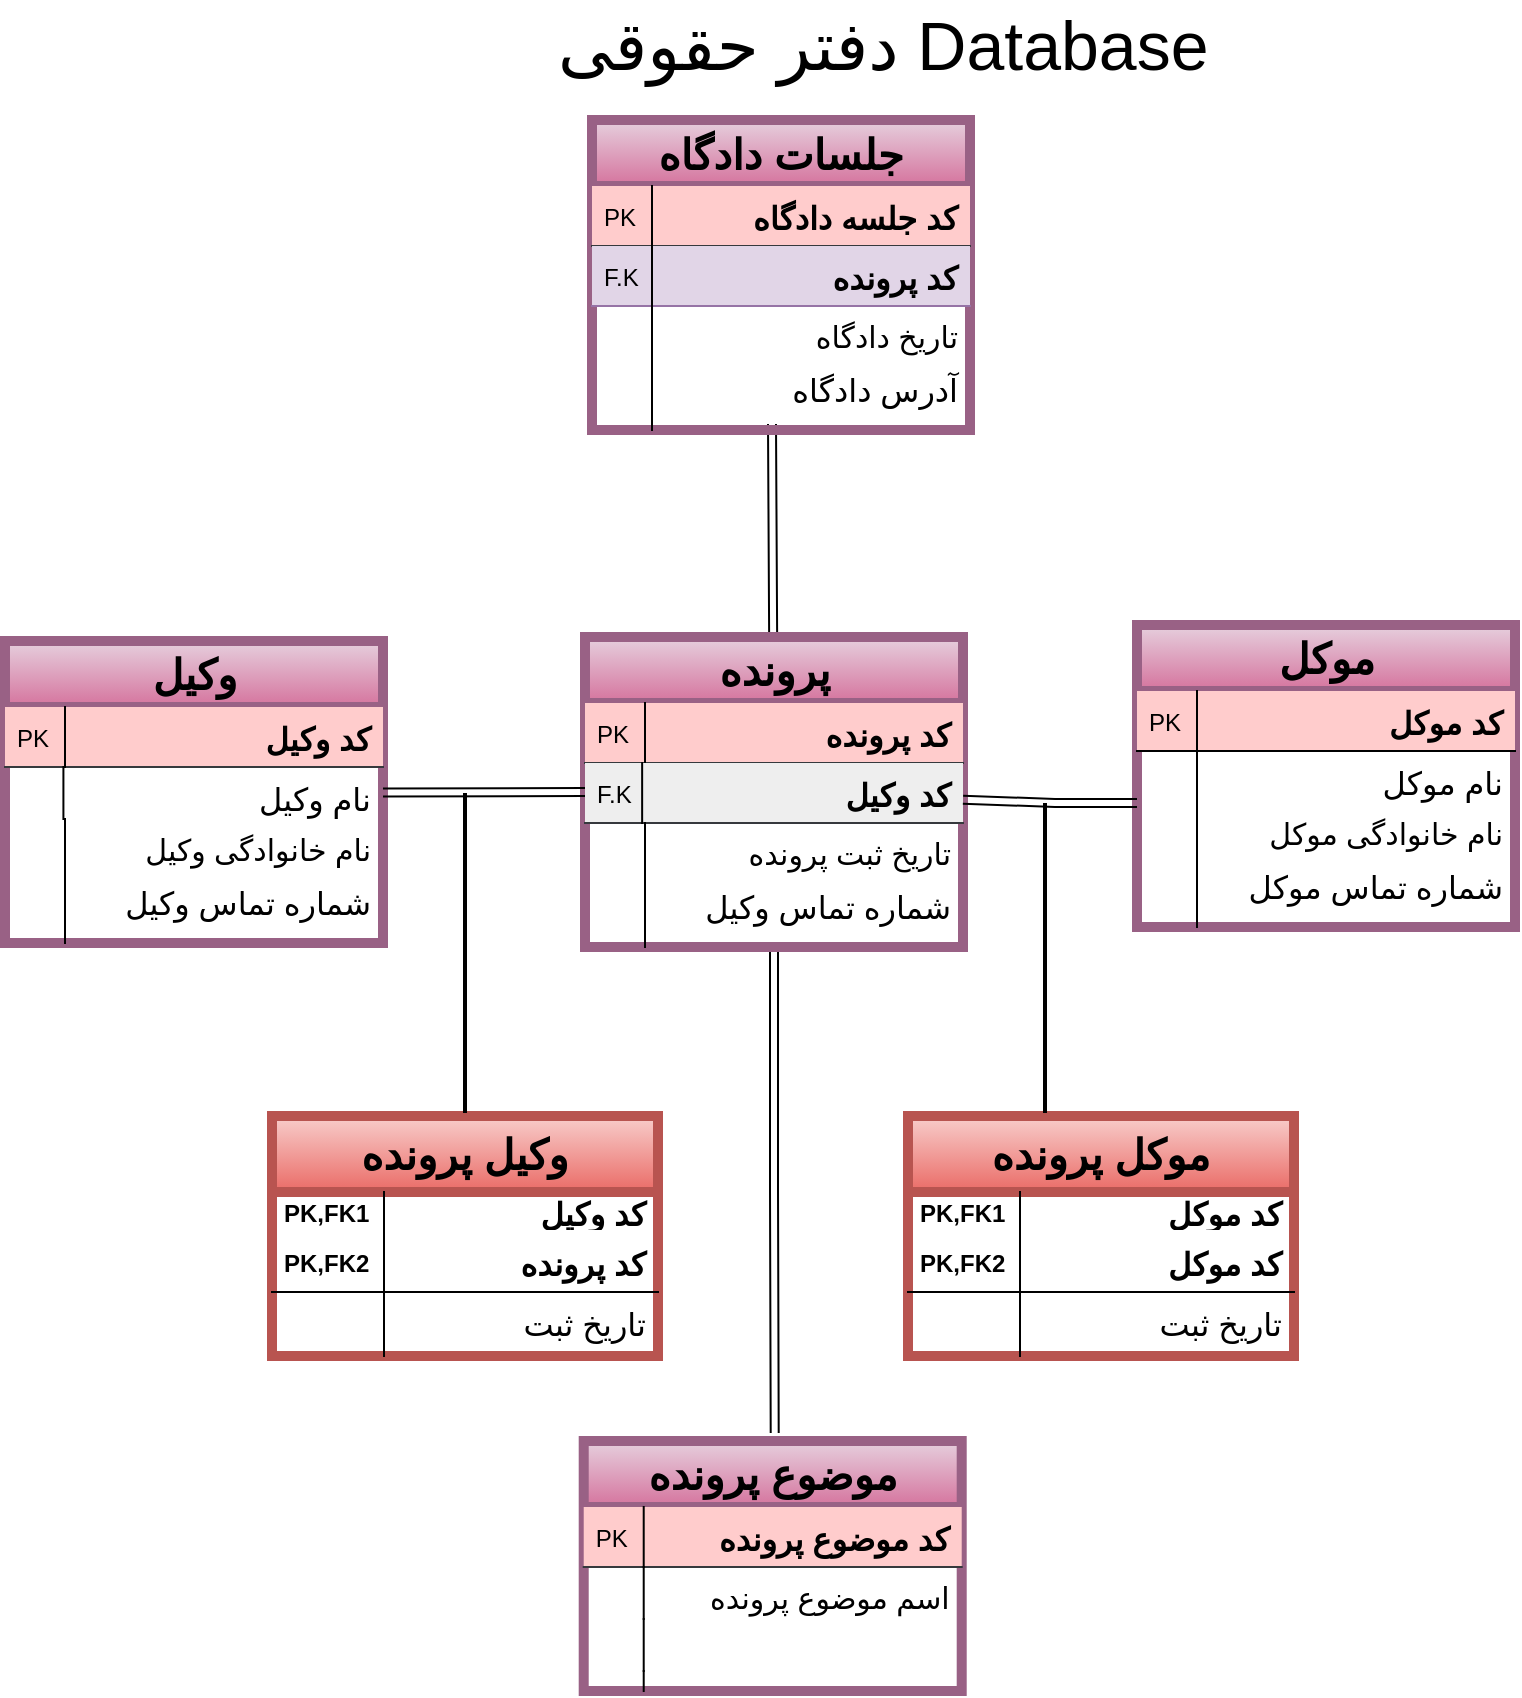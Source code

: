 <mxfile version="10.6.6" type="github"><diagram id="PsBxJHPXJSiBsCZp-lmd" name="Page-1"><mxGraphModel dx="957" dy="725" grid="1" gridSize="10" guides="1" tooltips="1" connect="1" arrows="1" fold="1" page="1" pageScale="1" pageWidth="1169" pageHeight="1654" math="0" shadow="0"><root><mxCell id="0"/><mxCell id="1" parent="0"/><mxCell id="_y7ny4XTK4AqteNs8m8z-11" value="وکیل" style="swimlane;fontStyle=1;childLayout=stackLayout;horizontal=1;startSize=33;fillColor=#e6d0de;horizontalStack=0;resizeParent=1;resizeParentMax=0;resizeLast=0;collapsible=1;marginBottom=0;swimlaneFillColor=none;align=center;fontSize=21;strokeColor=#996185;strokeWidth=5;gradientColor=#d5739d;verticalAlign=middle;labelBackgroundColor=none;labelBorderColor=none;whiteSpace=wrap;labelPosition=center;verticalLabelPosition=middle;textDirection=rtl;" vertex="1" parent="1"><mxGeometry x="196.5" y="359.5" width="189" height="151" as="geometry"><mxRectangle x="35" y="127" width="62" height="30" as="alternateBounds"/></mxGeometry></mxCell><mxCell id="_y7ny4XTK4AqteNs8m8z-12" value="کد وکیل&#10;" style="shape=partialRectangle;top=0;left=0;right=0;bottom=1;align=right;verticalAlign=top;fillColor=#ffcccc;spacingLeft=34;spacingRight=4;overflow=hidden;rotatable=0;points=[[0,0.5],[1,0.5]];portConstraint=eastwest;dropTarget=0;fontStyle=1;fontSize=16;strokeColor=#36393d;" vertex="1" parent="_y7ny4XTK4AqteNs8m8z-11"><mxGeometry y="33" width="189" height="30" as="geometry"/></mxCell><mxCell id="_y7ny4XTK4AqteNs8m8z-13" value="PK" style="shape=partialRectangle;top=0;left=0;bottom=0;fillColor=none;align=left;verticalAlign=middle;spacingLeft=4;spacingRight=4;overflow=hidden;rotatable=0;points=[];portConstraint=eastwest;part=1;fontSize=12;" vertex="1" connectable="0" parent="_y7ny4XTK4AqteNs8m8z-12"><mxGeometry width="30" height="30" as="geometry"/></mxCell><mxCell id="_y7ny4XTK4AqteNs8m8z-14" value="نام وکیل&#10;&#10;" style="shape=partialRectangle;top=0;left=0;right=0;bottom=0;align=right;verticalAlign=top;fillColor=none;spacingLeft=34;spacingRight=4;overflow=hidden;rotatable=0;points=[[0,0.5],[1,0.5]];portConstraint=eastwest;dropTarget=0;fontSize=16;" vertex="1" parent="_y7ny4XTK4AqteNs8m8z-11"><mxGeometry y="63" width="189" height="26" as="geometry"/></mxCell><mxCell id="_y7ny4XTK4AqteNs8m8z-15" value="" style="shape=partialRectangle;top=0;left=0;bottom=0;fillColor=none;align=left;verticalAlign=top;spacingLeft=4;spacingRight=4;overflow=hidden;rotatable=0;points=[];portConstraint=eastwest;part=1;fontSize=12;" vertex="1" connectable="0" parent="_y7ny4XTK4AqteNs8m8z-14"><mxGeometry width="29.206" height="26" as="geometry"/></mxCell><mxCell id="_y7ny4XTK4AqteNs8m8z-16" value="نام خانوادگی وکیل" style="shape=partialRectangle;top=0;left=0;right=0;bottom=0;align=right;verticalAlign=top;fillColor=none;spacingLeft=34;spacingRight=4;overflow=hidden;rotatable=0;points=[[0,0.5],[1,0.5]];portConstraint=eastwest;dropTarget=0;fontSize=15;strokeColor=#000000;" vertex="1" parent="_y7ny4XTK4AqteNs8m8z-11"><mxGeometry y="89" width="189" height="26" as="geometry"/></mxCell><mxCell id="_y7ny4XTK4AqteNs8m8z-17" value="" style="shape=partialRectangle;top=0;left=0;bottom=0;fillColor=none;align=left;verticalAlign=top;spacingLeft=4;spacingRight=4;overflow=hidden;rotatable=0;points=[];portConstraint=eastwest;part=1;fontSize=12;" vertex="1" connectable="0" parent="_y7ny4XTK4AqteNs8m8z-16"><mxGeometry width="30" height="26" as="geometry"/></mxCell><mxCell id="_y7ny4XTK4AqteNs8m8z-18" value="شماره تماس وکیل" style="shape=partialRectangle;top=0;left=0;right=0;bottom=0;align=right;verticalAlign=top;fillColor=none;spacingLeft=34;spacingRight=4;overflow=hidden;rotatable=0;points=[[0,0.5],[1,0.5]];portConstraint=eastwest;dropTarget=0;fontSize=16;fontColor=#000000;" vertex="1" parent="_y7ny4XTK4AqteNs8m8z-11"><mxGeometry y="115" width="189" height="26" as="geometry"/></mxCell><mxCell id="_y7ny4XTK4AqteNs8m8z-19" value="" style="shape=partialRectangle;top=0;left=0;bottom=0;fillColor=none;align=left;verticalAlign=top;spacingLeft=4;spacingRight=4;overflow=hidden;rotatable=0;points=[];portConstraint=eastwest;part=1;fontSize=12;" vertex="1" connectable="0" parent="_y7ny4XTK4AqteNs8m8z-18"><mxGeometry width="30" height="26" as="geometry"/></mxCell><mxCell id="_y7ny4XTK4AqteNs8m8z-20" value="" style="shape=partialRectangle;top=0;left=0;right=0;bottom=0;align=left;verticalAlign=top;fillColor=none;spacingLeft=34;spacingRight=4;overflow=hidden;rotatable=0;points=[[0,0.5],[1,0.5]];portConstraint=eastwest;dropTarget=0;fontSize=12;" vertex="1" parent="_y7ny4XTK4AqteNs8m8z-11"><mxGeometry y="141" width="189" height="10" as="geometry"/></mxCell><mxCell id="_y7ny4XTK4AqteNs8m8z-21" value="" style="shape=partialRectangle;top=0;left=0;bottom=0;fillColor=none;align=left;verticalAlign=top;spacingLeft=4;spacingRight=4;overflow=hidden;rotatable=0;points=[];portConstraint=eastwest;part=1;fontSize=12;" vertex="1" connectable="0" parent="_y7ny4XTK4AqteNs8m8z-20"><mxGeometry width="30" height="10" as="geometry"/></mxCell><mxCell id="_y7ny4XTK4AqteNs8m8z-22" value="وکیل پرونده" style="swimlane;fontStyle=1;childLayout=stackLayout;horizontal=1;startSize=38;fillColor=#f8cecc;horizontalStack=0;resizeParent=1;resizeParentMax=0;resizeLast=0;collapsible=1;marginBottom=0;swimlaneFillColor=#ffffff;align=center;fontSize=21;strokeColor=#b85450;gradientColor=#ea6b66;strokeWidth=5;labelPosition=center;verticalLabelPosition=middle;verticalAlign=middle;whiteSpace=wrap;" vertex="1" parent="1"><mxGeometry x="330" y="597" width="193" height="120" as="geometry"/></mxCell><mxCell id="_y7ny4XTK4AqteNs8m8z-23" value="کد وکیل" style="shape=partialRectangle;top=0;left=0;right=0;bottom=0;align=right;verticalAlign=middle;fillColor=none;spacingLeft=60;spacingRight=4;overflow=hidden;rotatable=0;points=[[0,0.5],[1,0.5]];portConstraint=eastwest;dropTarget=0;fontStyle=1;fontSize=16;" vertex="1" parent="_y7ny4XTK4AqteNs8m8z-22"><mxGeometry y="38" width="193" height="20" as="geometry"/></mxCell><mxCell id="_y7ny4XTK4AqteNs8m8z-24" value="PK,FK1" style="shape=partialRectangle;fontStyle=1;top=0;left=0;bottom=0;fillColor=none;align=left;verticalAlign=middle;spacingLeft=4;spacingRight=4;overflow=hidden;rotatable=0;points=[];portConstraint=eastwest;part=1;fontSize=12;" vertex="1" connectable="0" parent="_y7ny4XTK4AqteNs8m8z-23"><mxGeometry width="56" height="20" as="geometry"/></mxCell><mxCell id="_y7ny4XTK4AqteNs8m8z-25" value="کد پرونده" style="shape=partialRectangle;top=0;left=0;right=0;bottom=1;align=right;verticalAlign=middle;fillColor=none;spacingLeft=60;spacingRight=4;overflow=hidden;rotatable=0;points=[[0,0.5],[1,0.5]];portConstraint=eastwest;dropTarget=0;fontStyle=1;fontSize=16;" vertex="1" parent="_y7ny4XTK4AqteNs8m8z-22"><mxGeometry y="58" width="193" height="30" as="geometry"/></mxCell><mxCell id="_y7ny4XTK4AqteNs8m8z-26" value="PK,FK2" style="shape=partialRectangle;fontStyle=1;top=0;left=0;bottom=0;fillColor=none;align=left;verticalAlign=middle;spacingLeft=4;spacingRight=4;overflow=hidden;rotatable=0;points=[];portConstraint=eastwest;part=1;fontSize=12;" vertex="1" connectable="0" parent="_y7ny4XTK4AqteNs8m8z-25"><mxGeometry width="56" height="30" as="geometry"/></mxCell><mxCell id="_y7ny4XTK4AqteNs8m8z-27" value="تاریخ ثبت" style="shape=partialRectangle;top=0;left=0;right=0;bottom=0;align=right;verticalAlign=top;fillColor=none;spacingLeft=60;spacingRight=4;overflow=hidden;rotatable=0;points=[[0,0.5],[1,0.5]];portConstraint=eastwest;dropTarget=0;fontSize=16;" vertex="1" parent="_y7ny4XTK4AqteNs8m8z-22"><mxGeometry y="88" width="193" height="32" as="geometry"/></mxCell><mxCell id="_y7ny4XTK4AqteNs8m8z-28" value="" style="shape=partialRectangle;top=0;left=0;bottom=0;fillColor=none;align=left;verticalAlign=top;spacingLeft=4;spacingRight=4;overflow=hidden;rotatable=0;points=[];portConstraint=eastwest;part=1;fontSize=12;" vertex="1" connectable="0" parent="_y7ny4XTK4AqteNs8m8z-27"><mxGeometry width="56" height="32" as="geometry"/></mxCell><mxCell id="_y7ny4XTK4AqteNs8m8z-30" value="&lt;font style=&quot;font-size: 34px&quot;&gt;دفتر حقوقی Database&lt;/font&gt;" style="text;html=1;resizable=0;points=[];autosize=1;align=left;verticalAlign=top;spacingTop=-4;" vertex="1" parent="1"><mxGeometry x="470.5" y="39" width="291" height="22" as="geometry"/></mxCell><mxCell id="_y7ny4XTK4AqteNs8m8z-108" style="edgeStyle=orthogonalEdgeStyle;shape=link;rounded=0;orthogonalLoop=1;jettySize=auto;html=1;exitX=0.5;exitY=1;exitDx=0;exitDy=0;fontSize=16;fontColor=#000000;" edge="1" parent="1" source="_y7ny4XTK4AqteNs8m8z-34"><mxGeometry relative="1" as="geometry"><mxPoint x="581.357" y="755.5" as="targetPoint"/></mxGeometry></mxCell><mxCell id="_y7ny4XTK4AqteNs8m8z-122" style="edgeStyle=none;rounded=0;orthogonalLoop=1;jettySize=auto;html=1;shadow=0;strokeColor=#000000;fontSize=16;fontColor=#000000;shape=link;" edge="1" parent="1" source="_y7ny4XTK4AqteNs8m8z-34"><mxGeometry relative="1" as="geometry"><mxPoint x="580" y="251" as="targetPoint"/></mxGeometry></mxCell><mxCell id="_y7ny4XTK4AqteNs8m8z-34" value="پرونده" style="swimlane;fontStyle=1;childLayout=stackLayout;horizontal=1;startSize=33;fillColor=#e6d0de;horizontalStack=0;resizeParent=1;resizeParentMax=0;resizeLast=0;collapsible=1;marginBottom=0;swimlaneFillColor=none;align=center;fontSize=21;strokeColor=#996185;strokeWidth=5;gradientColor=#d5739d;verticalAlign=middle;labelBackgroundColor=none;labelBorderColor=none;whiteSpace=wrap;labelPosition=center;verticalLabelPosition=middle;textDirection=rtl;" vertex="1" parent="1"><mxGeometry x="486.5" y="357.5" width="189" height="155" as="geometry"><mxRectangle x="35" y="127" width="62" height="30" as="alternateBounds"/></mxGeometry></mxCell><mxCell id="_y7ny4XTK4AqteNs8m8z-35" value="کد پرونده&#10;" style="shape=partialRectangle;top=0;left=0;right=0;bottom=1;align=right;verticalAlign=top;fillColor=#ffcccc;spacingLeft=34;spacingRight=4;overflow=hidden;rotatable=0;points=[[0,0.5],[1,0.5]];portConstraint=eastwest;dropTarget=0;fontStyle=1;fontSize=16;strokeColor=#36393d;" vertex="1" parent="_y7ny4XTK4AqteNs8m8z-34"><mxGeometry y="33" width="189" height="30" as="geometry"/></mxCell><mxCell id="_y7ny4XTK4AqteNs8m8z-36" value="PK" style="shape=partialRectangle;top=0;left=0;bottom=0;fillColor=none;align=left;verticalAlign=middle;spacingLeft=4;spacingRight=4;overflow=hidden;rotatable=0;points=[];portConstraint=eastwest;part=1;fontSize=12;" vertex="1" connectable="0" parent="_y7ny4XTK4AqteNs8m8z-35"><mxGeometry width="30" height="30" as="geometry"/></mxCell><mxCell id="_y7ny4XTK4AqteNs8m8z-46" value="کد وکیل&#10;" style="shape=partialRectangle;top=0;left=0;right=0;bottom=1;align=right;verticalAlign=top;fillColor=#eeeeee;spacingLeft=34;spacingRight=4;overflow=hidden;rotatable=0;points=[[0,0.5],[1,0.5]];portConstraint=eastwest;dropTarget=0;fontStyle=1;fontSize=16;strokeColor=#36393d;" vertex="1" parent="_y7ny4XTK4AqteNs8m8z-34"><mxGeometry y="63" width="189" height="30" as="geometry"/></mxCell><mxCell id="_y7ny4XTK4AqteNs8m8z-47" value="F.K" style="shape=partialRectangle;top=0;left=0;bottom=0;fillColor=none;align=left;verticalAlign=middle;spacingLeft=4;spacingRight=4;overflow=hidden;rotatable=0;points=[];portConstraint=eastwest;part=1;fontSize=12;" vertex="1" connectable="0" parent="_y7ny4XTK4AqteNs8m8z-46"><mxGeometry width="28.571" height="30" as="geometry"/></mxCell><mxCell id="_y7ny4XTK4AqteNs8m8z-39" value="تاریخ ثبت پرونده&#10;&#10;" style="shape=partialRectangle;top=0;left=0;right=0;bottom=0;align=right;verticalAlign=top;fillColor=none;spacingLeft=34;spacingRight=4;overflow=hidden;rotatable=0;points=[[0,0.5],[1,0.5]];portConstraint=eastwest;dropTarget=0;fontSize=15;strokeColor=#000000;" vertex="1" parent="_y7ny4XTK4AqteNs8m8z-34"><mxGeometry y="93" width="189" height="26" as="geometry"/></mxCell><mxCell id="_y7ny4XTK4AqteNs8m8z-40" value="" style="shape=partialRectangle;top=0;left=0;bottom=0;fillColor=none;align=left;verticalAlign=top;spacingLeft=4;spacingRight=4;overflow=hidden;rotatable=0;points=[];portConstraint=eastwest;part=1;fontSize=12;" vertex="1" connectable="0" parent="_y7ny4XTK4AqteNs8m8z-39"><mxGeometry width="30" height="26" as="geometry"/></mxCell><mxCell id="_y7ny4XTK4AqteNs8m8z-41" value="شماره تماس وکیل" style="shape=partialRectangle;top=0;left=0;right=0;bottom=0;align=right;verticalAlign=top;fillColor=none;spacingLeft=34;spacingRight=4;overflow=hidden;rotatable=0;points=[[0,0.5],[1,0.5]];portConstraint=eastwest;dropTarget=0;fontSize=16;fontColor=#000000;" vertex="1" parent="_y7ny4XTK4AqteNs8m8z-34"><mxGeometry y="119" width="189" height="26" as="geometry"/></mxCell><mxCell id="_y7ny4XTK4AqteNs8m8z-42" value="" style="shape=partialRectangle;top=0;left=0;bottom=0;fillColor=none;align=left;verticalAlign=top;spacingLeft=4;spacingRight=4;overflow=hidden;rotatable=0;points=[];portConstraint=eastwest;part=1;fontSize=12;" vertex="1" connectable="0" parent="_y7ny4XTK4AqteNs8m8z-41"><mxGeometry width="30" height="26" as="geometry"/></mxCell><mxCell id="_y7ny4XTK4AqteNs8m8z-43" value="" style="shape=partialRectangle;top=0;left=0;right=0;bottom=0;align=left;verticalAlign=top;fillColor=none;spacingLeft=34;spacingRight=4;overflow=hidden;rotatable=0;points=[[0,0.5],[1,0.5]];portConstraint=eastwest;dropTarget=0;fontSize=12;" vertex="1" parent="_y7ny4XTK4AqteNs8m8z-34"><mxGeometry y="145" width="189" height="10" as="geometry"/></mxCell><mxCell id="_y7ny4XTK4AqteNs8m8z-44" value="" style="shape=partialRectangle;top=0;left=0;bottom=0;fillColor=none;align=left;verticalAlign=top;spacingLeft=4;spacingRight=4;overflow=hidden;rotatable=0;points=[];portConstraint=eastwest;part=1;fontSize=12;" vertex="1" connectable="0" parent="_y7ny4XTK4AqteNs8m8z-43"><mxGeometry width="30" height="10" as="geometry"/></mxCell><mxCell id="_y7ny4XTK4AqteNs8m8z-99" style="edgeStyle=none;shape=link;rounded=0;orthogonalLoop=1;jettySize=auto;html=1;entryX=1;entryY=0.5;entryDx=0;entryDy=0;fontSize=16;fontColor=#000000;" edge="1" parent="_y7ny4XTK4AqteNs8m8z-34" source="_y7ny4XTK4AqteNs8m8z-43" target="_y7ny4XTK4AqteNs8m8z-43"><mxGeometry relative="1" as="geometry"/></mxCell><mxCell id="_y7ny4XTK4AqteNs8m8z-51" value="موکل" style="swimlane;fontStyle=1;childLayout=stackLayout;horizontal=1;startSize=33;fillColor=#e6d0de;horizontalStack=0;resizeParent=1;resizeParentMax=0;resizeLast=0;collapsible=1;marginBottom=0;swimlaneFillColor=none;align=center;fontSize=21;strokeColor=#996185;strokeWidth=5;gradientColor=#d5739d;verticalAlign=middle;labelBackgroundColor=none;labelBorderColor=none;whiteSpace=wrap;labelPosition=center;verticalLabelPosition=middle;textDirection=rtl;" vertex="1" parent="1"><mxGeometry x="762.5" y="351.5" width="189" height="151" as="geometry"><mxRectangle x="35" y="127" width="62" height="30" as="alternateBounds"/></mxGeometry></mxCell><mxCell id="_y7ny4XTK4AqteNs8m8z-52" value="کد موکل&#10;" style="shape=partialRectangle;top=0;left=0;right=0;bottom=1;align=right;verticalAlign=top;fillColor=#ffcccc;spacingLeft=34;spacingRight=4;overflow=hidden;rotatable=0;points=[[0,0.5],[1,0.5]];portConstraint=eastwest;dropTarget=0;fontStyle=1;fontSize=16;strokeColor=#000000;labelBackgroundColor=none;" vertex="1" parent="_y7ny4XTK4AqteNs8m8z-51"><mxGeometry y="33" width="189" height="30" as="geometry"/></mxCell><mxCell id="_y7ny4XTK4AqteNs8m8z-53" value="PK" style="shape=partialRectangle;top=0;left=0;bottom=0;fillColor=none;align=left;verticalAlign=middle;spacingLeft=4;spacingRight=4;overflow=hidden;rotatable=0;points=[];portConstraint=eastwest;part=1;fontSize=12;" vertex="1" connectable="0" parent="_y7ny4XTK4AqteNs8m8z-52"><mxGeometry width="30" height="30" as="geometry"/></mxCell><mxCell id="_y7ny4XTK4AqteNs8m8z-54" value="نام موکل&#10;&#10;" style="shape=partialRectangle;top=0;left=0;right=0;bottom=0;align=right;verticalAlign=top;fillColor=none;spacingLeft=34;spacingRight=4;overflow=hidden;rotatable=0;points=[[0,0.5],[1,0.5]];portConstraint=eastwest;dropTarget=0;fontSize=16;comic=0;" vertex="1" parent="_y7ny4XTK4AqteNs8m8z-51"><mxGeometry y="63" width="189" height="26" as="geometry"/></mxCell><mxCell id="_y7ny4XTK4AqteNs8m8z-55" value="" style="shape=partialRectangle;top=0;left=0;bottom=0;fillColor=none;align=left;verticalAlign=top;spacingLeft=4;spacingRight=4;overflow=hidden;rotatable=0;points=[];portConstraint=eastwest;part=1;fontSize=12;" vertex="1" connectable="0" parent="_y7ny4XTK4AqteNs8m8z-54"><mxGeometry width="30" height="26" as="geometry"/></mxCell><mxCell id="_y7ny4XTK4AqteNs8m8z-56" value="نام خانوادگی موکل" style="shape=partialRectangle;top=0;left=0;right=0;bottom=0;align=right;verticalAlign=top;fillColor=none;spacingLeft=34;spacingRight=4;overflow=hidden;rotatable=0;points=[[0,0.5],[1,0.5]];portConstraint=eastwest;dropTarget=0;fontSize=15;strokeColor=#000000;" vertex="1" parent="_y7ny4XTK4AqteNs8m8z-51"><mxGeometry y="89" width="189" height="26" as="geometry"/></mxCell><mxCell id="_y7ny4XTK4AqteNs8m8z-57" value="" style="shape=partialRectangle;top=0;left=0;bottom=0;fillColor=none;align=left;verticalAlign=top;spacingLeft=4;spacingRight=4;overflow=hidden;rotatable=0;points=[];portConstraint=eastwest;part=1;fontSize=12;" vertex="1" connectable="0" parent="_y7ny4XTK4AqteNs8m8z-56"><mxGeometry width="30" height="26" as="geometry"/></mxCell><mxCell id="_y7ny4XTK4AqteNs8m8z-58" value="شماره تماس موکل" style="shape=partialRectangle;top=0;left=0;right=0;bottom=0;align=right;verticalAlign=top;fillColor=none;spacingLeft=34;spacingRight=4;overflow=hidden;rotatable=0;points=[[0,0.5],[1,0.5]];portConstraint=eastwest;dropTarget=0;fontSize=16;fontColor=#000000;" vertex="1" parent="_y7ny4XTK4AqteNs8m8z-51"><mxGeometry y="115" width="189" height="26" as="geometry"/></mxCell><mxCell id="_y7ny4XTK4AqteNs8m8z-59" value="" style="shape=partialRectangle;top=0;left=0;bottom=0;fillColor=none;align=left;verticalAlign=top;spacingLeft=4;spacingRight=4;overflow=hidden;rotatable=0;points=[];portConstraint=eastwest;part=1;fontSize=12;" vertex="1" connectable="0" parent="_y7ny4XTK4AqteNs8m8z-58"><mxGeometry width="30" height="26" as="geometry"/></mxCell><mxCell id="_y7ny4XTK4AqteNs8m8z-60" value="" style="shape=partialRectangle;top=0;left=0;right=0;bottom=0;align=left;verticalAlign=top;fillColor=none;spacingLeft=34;spacingRight=4;overflow=hidden;rotatable=0;points=[[0,0.5],[1,0.5]];portConstraint=eastwest;dropTarget=0;fontSize=12;" vertex="1" parent="_y7ny4XTK4AqteNs8m8z-51"><mxGeometry y="141" width="189" height="10" as="geometry"/></mxCell><mxCell id="_y7ny4XTK4AqteNs8m8z-61" value="" style="shape=partialRectangle;top=0;left=0;bottom=0;fillColor=none;align=left;verticalAlign=top;spacingLeft=4;spacingRight=4;overflow=hidden;rotatable=0;points=[];portConstraint=eastwest;part=1;fontSize=12;" vertex="1" connectable="0" parent="_y7ny4XTK4AqteNs8m8z-60"><mxGeometry width="30" height="10" as="geometry"/></mxCell><mxCell id="_y7ny4XTK4AqteNs8m8z-62" value="موکل پرونده" style="swimlane;fontStyle=1;childLayout=stackLayout;horizontal=1;startSize=38;fillColor=#f8cecc;horizontalStack=0;resizeParent=1;resizeParentMax=0;resizeLast=0;collapsible=1;marginBottom=0;swimlaneFillColor=#ffffff;align=center;fontSize=21;strokeColor=#b85450;gradientColor=#ea6b66;strokeWidth=5;labelPosition=center;verticalLabelPosition=middle;verticalAlign=middle;whiteSpace=wrap;" vertex="1" parent="1"><mxGeometry x="648" y="597" width="193" height="120" as="geometry"/></mxCell><mxCell id="_y7ny4XTK4AqteNs8m8z-63" value="کد موکل" style="shape=partialRectangle;top=0;left=0;right=0;bottom=0;align=right;verticalAlign=middle;fillColor=none;spacingLeft=60;spacingRight=4;overflow=hidden;rotatable=0;points=[[0,0.5],[1,0.5]];portConstraint=eastwest;dropTarget=0;fontStyle=1;fontSize=16;" vertex="1" parent="_y7ny4XTK4AqteNs8m8z-62"><mxGeometry y="38" width="193" height="20" as="geometry"/></mxCell><mxCell id="_y7ny4XTK4AqteNs8m8z-64" value="PK,FK1" style="shape=partialRectangle;fontStyle=1;top=0;left=0;bottom=0;fillColor=none;align=left;verticalAlign=middle;spacingLeft=4;spacingRight=4;overflow=hidden;rotatable=0;points=[];portConstraint=eastwest;part=1;fontSize=12;" vertex="1" connectable="0" parent="_y7ny4XTK4AqteNs8m8z-63"><mxGeometry width="56" height="20" as="geometry"/></mxCell><mxCell id="_y7ny4XTK4AqteNs8m8z-65" value="کد موکل" style="shape=partialRectangle;top=0;left=0;right=0;bottom=1;align=right;verticalAlign=middle;fillColor=none;spacingLeft=60;spacingRight=4;overflow=hidden;rotatable=0;points=[[0,0.5],[1,0.5]];portConstraint=eastwest;dropTarget=0;fontStyle=1;fontSize=16;" vertex="1" parent="_y7ny4XTK4AqteNs8m8z-62"><mxGeometry y="58" width="193" height="30" as="geometry"/></mxCell><mxCell id="_y7ny4XTK4AqteNs8m8z-66" value="PK,FK2" style="shape=partialRectangle;fontStyle=1;top=0;left=0;bottom=0;fillColor=none;align=left;verticalAlign=middle;spacingLeft=4;spacingRight=4;overflow=hidden;rotatable=0;points=[];portConstraint=eastwest;part=1;fontSize=12;" vertex="1" connectable="0" parent="_y7ny4XTK4AqteNs8m8z-65"><mxGeometry width="56" height="30" as="geometry"/></mxCell><mxCell id="_y7ny4XTK4AqteNs8m8z-67" value="تاریخ ثبت" style="shape=partialRectangle;top=0;left=0;right=0;bottom=0;align=right;verticalAlign=top;fillColor=none;spacingLeft=60;spacingRight=4;overflow=hidden;rotatable=0;points=[[0,0.5],[1,0.5]];portConstraint=eastwest;dropTarget=0;fontSize=16;" vertex="1" parent="_y7ny4XTK4AqteNs8m8z-62"><mxGeometry y="88" width="193" height="32" as="geometry"/></mxCell><mxCell id="_y7ny4XTK4AqteNs8m8z-68" value="" style="shape=partialRectangle;top=0;left=0;bottom=0;fillColor=none;align=left;verticalAlign=top;spacingLeft=4;spacingRight=4;overflow=hidden;rotatable=0;points=[];portConstraint=eastwest;part=1;fontSize=12;" vertex="1" connectable="0" parent="_y7ny4XTK4AqteNs8m8z-67"><mxGeometry width="56" height="32" as="geometry"/></mxCell><mxCell id="_y7ny4XTK4AqteNs8m8z-69" value="موضوع پرونده" style="swimlane;fontStyle=1;childLayout=stackLayout;horizontal=1;startSize=33;fillColor=#e6d0de;horizontalStack=0;resizeParent=1;resizeParentMax=0;resizeLast=0;collapsible=1;marginBottom=0;swimlaneFillColor=none;align=center;fontSize=21;strokeColor=#996185;strokeWidth=5;gradientColor=#d5739d;verticalAlign=middle;labelBackgroundColor=none;labelBorderColor=none;whiteSpace=wrap;labelPosition=center;verticalLabelPosition=middle;textDirection=rtl;" vertex="1" parent="1"><mxGeometry x="485.857" y="759.5" width="189" height="125" as="geometry"><mxRectangle x="35" y="127" width="62" height="30" as="alternateBounds"/></mxGeometry></mxCell><mxCell id="_y7ny4XTK4AqteNs8m8z-70" value="کد موضوع پرونده&#10;" style="shape=partialRectangle;top=0;left=0;right=0;bottom=1;align=right;verticalAlign=top;fillColor=#ffcccc;spacingLeft=34;spacingRight=4;overflow=hidden;rotatable=0;points=[[0,0.5],[1,0.5]];portConstraint=eastwest;dropTarget=0;fontStyle=1;fontSize=16;strokeColor=#36393d;" vertex="1" parent="_y7ny4XTK4AqteNs8m8z-69"><mxGeometry y="33" width="189" height="30" as="geometry"/></mxCell><mxCell id="_y7ny4XTK4AqteNs8m8z-71" value="PK" style="shape=partialRectangle;top=0;left=0;bottom=0;fillColor=none;align=left;verticalAlign=middle;spacingLeft=4;spacingRight=4;overflow=hidden;rotatable=0;points=[];portConstraint=eastwest;part=1;fontSize=12;" vertex="1" connectable="0" parent="_y7ny4XTK4AqteNs8m8z-70"><mxGeometry width="30" height="30" as="geometry"/></mxCell><mxCell id="_y7ny4XTK4AqteNs8m8z-74" value="اسم موضوع پرونده&#10;" style="shape=partialRectangle;top=0;left=0;right=0;bottom=0;align=right;verticalAlign=top;fillColor=none;spacingLeft=34;spacingRight=4;overflow=hidden;rotatable=0;points=[[0,0.5],[1,0.5]];portConstraint=eastwest;dropTarget=0;fontSize=15;strokeColor=#000000;" vertex="1" parent="_y7ny4XTK4AqteNs8m8z-69"><mxGeometry y="63" width="189" height="26" as="geometry"/></mxCell><mxCell id="_y7ny4XTK4AqteNs8m8z-75" value="" style="shape=partialRectangle;top=0;left=0;bottom=0;fillColor=none;align=left;verticalAlign=top;spacingLeft=4;spacingRight=4;overflow=hidden;rotatable=0;points=[];portConstraint=eastwest;part=1;fontSize=12;" vertex="1" connectable="0" parent="_y7ny4XTK4AqteNs8m8z-74"><mxGeometry width="30" height="26" as="geometry"/></mxCell><mxCell id="_y7ny4XTK4AqteNs8m8z-76" value="" style="shape=partialRectangle;top=0;left=0;right=0;bottom=0;align=right;verticalAlign=top;fillColor=none;spacingLeft=34;spacingRight=4;overflow=hidden;rotatable=0;points=[[0,0.5],[1,0.5]];portConstraint=eastwest;dropTarget=0;fontSize=16;fontColor=#000000;" vertex="1" parent="_y7ny4XTK4AqteNs8m8z-69"><mxGeometry y="89" width="189" height="26" as="geometry"/></mxCell><mxCell id="_y7ny4XTK4AqteNs8m8z-77" value="" style="shape=partialRectangle;top=0;left=0;bottom=0;fillColor=none;align=left;verticalAlign=top;spacingLeft=4;spacingRight=4;overflow=hidden;rotatable=0;points=[];portConstraint=eastwest;part=1;fontSize=12;" vertex="1" connectable="0" parent="_y7ny4XTK4AqteNs8m8z-76"><mxGeometry width="30" height="26" as="geometry"/></mxCell><mxCell id="_y7ny4XTK4AqteNs8m8z-78" value="" style="shape=partialRectangle;top=0;left=0;right=0;bottom=0;align=left;verticalAlign=top;fillColor=none;spacingLeft=34;spacingRight=4;overflow=hidden;rotatable=0;points=[[0,0.5],[1,0.5]];portConstraint=eastwest;dropTarget=0;fontSize=12;" vertex="1" parent="_y7ny4XTK4AqteNs8m8z-69"><mxGeometry y="115" width="189" height="10" as="geometry"/></mxCell><mxCell id="_y7ny4XTK4AqteNs8m8z-79" value="" style="shape=partialRectangle;top=0;left=0;bottom=0;fillColor=none;align=left;verticalAlign=top;spacingLeft=4;spacingRight=4;overflow=hidden;rotatable=0;points=[];portConstraint=eastwest;part=1;fontSize=12;" vertex="1" connectable="0" parent="_y7ny4XTK4AqteNs8m8z-78"><mxGeometry width="30" height="10" as="geometry"/></mxCell><mxCell id="_y7ny4XTK4AqteNs8m8z-80" value="جلسات دادگاه" style="swimlane;fontStyle=1;childLayout=stackLayout;horizontal=1;startSize=33;fillColor=#e6d0de;horizontalStack=0;resizeParent=1;resizeParentMax=0;resizeLast=0;collapsible=1;marginBottom=0;swimlaneFillColor=none;align=center;fontSize=21;strokeColor=#996185;strokeWidth=5;gradientColor=#d5739d;verticalAlign=middle;labelBackgroundColor=none;labelBorderColor=none;whiteSpace=wrap;labelPosition=center;verticalLabelPosition=middle;textDirection=rtl;" vertex="1" parent="1"><mxGeometry x="490" y="99" width="189" height="155" as="geometry"><mxRectangle x="35" y="127" width="62" height="30" as="alternateBounds"/></mxGeometry></mxCell><mxCell id="_y7ny4XTK4AqteNs8m8z-81" value="کد جلسه دادگاه&#10;" style="shape=partialRectangle;top=0;left=0;right=0;bottom=1;align=right;verticalAlign=top;fillColor=#ffcccc;spacingLeft=34;spacingRight=4;overflow=hidden;rotatable=0;points=[[0,0.5],[1,0.5]];portConstraint=eastwest;dropTarget=0;fontStyle=1;fontSize=16;strokeColor=#36393d;" vertex="1" parent="_y7ny4XTK4AqteNs8m8z-80"><mxGeometry y="33" width="189" height="30" as="geometry"/></mxCell><mxCell id="_y7ny4XTK4AqteNs8m8z-82" value="PK" style="shape=partialRectangle;top=0;left=0;bottom=0;fillColor=none;align=left;verticalAlign=middle;spacingLeft=4;spacingRight=4;overflow=hidden;rotatable=0;points=[];portConstraint=eastwest;part=1;fontSize=12;" vertex="1" connectable="0" parent="_y7ny4XTK4AqteNs8m8z-81"><mxGeometry width="30" height="30" as="geometry"/></mxCell><mxCell id="_y7ny4XTK4AqteNs8m8z-83" value="کد پرونده&#10;" style="shape=partialRectangle;top=0;left=0;right=0;bottom=1;align=right;verticalAlign=top;fillColor=#e1d5e7;spacingLeft=34;spacingRight=4;overflow=hidden;rotatable=0;points=[[0,0.5],[1,0.5]];portConstraint=eastwest;dropTarget=0;fontStyle=1;fontSize=16;strokeColor=#9673a6;" vertex="1" parent="_y7ny4XTK4AqteNs8m8z-80"><mxGeometry y="63" width="189" height="30" as="geometry"/></mxCell><mxCell id="_y7ny4XTK4AqteNs8m8z-84" value="F.K" style="shape=partialRectangle;top=0;left=0;bottom=0;fillColor=none;align=left;verticalAlign=middle;spacingLeft=4;spacingRight=4;overflow=hidden;rotatable=0;points=[];portConstraint=eastwest;part=1;fontSize=12;" vertex="1" connectable="0" parent="_y7ny4XTK4AqteNs8m8z-83"><mxGeometry width="30" height="30" as="geometry"/></mxCell><mxCell id="_y7ny4XTK4AqteNs8m8z-85" value="تاریخ دادگاه&#10;&#10;" style="shape=partialRectangle;top=0;left=0;right=0;bottom=0;align=right;verticalAlign=top;fillColor=none;spacingLeft=34;spacingRight=4;overflow=hidden;rotatable=0;points=[[0,0.5],[1,0.5]];portConstraint=eastwest;dropTarget=0;fontSize=15;strokeColor=#000000;" vertex="1" parent="_y7ny4XTK4AqteNs8m8z-80"><mxGeometry y="93" width="189" height="26" as="geometry"/></mxCell><mxCell id="_y7ny4XTK4AqteNs8m8z-86" value="" style="shape=partialRectangle;top=0;left=0;bottom=0;fillColor=none;align=left;verticalAlign=top;spacingLeft=4;spacingRight=4;overflow=hidden;rotatable=0;points=[];portConstraint=eastwest;part=1;fontSize=12;" vertex="1" connectable="0" parent="_y7ny4XTK4AqteNs8m8z-85"><mxGeometry width="30" height="26" as="geometry"/></mxCell><mxCell id="_y7ny4XTK4AqteNs8m8z-87" value="آدرس دادگاه" style="shape=partialRectangle;top=0;left=0;right=0;bottom=0;align=right;verticalAlign=top;fillColor=none;spacingLeft=34;spacingRight=4;overflow=hidden;rotatable=0;points=[[0,0.5],[1,0.5]];portConstraint=eastwest;dropTarget=0;fontSize=16;fontColor=#000000;" vertex="1" parent="_y7ny4XTK4AqteNs8m8z-80"><mxGeometry y="119" width="189" height="26" as="geometry"/></mxCell><mxCell id="_y7ny4XTK4AqteNs8m8z-88" value="" style="shape=partialRectangle;top=0;left=0;bottom=0;fillColor=none;align=left;verticalAlign=top;spacingLeft=4;spacingRight=4;overflow=hidden;rotatable=0;points=[];portConstraint=eastwest;part=1;fontSize=12;" vertex="1" connectable="0" parent="_y7ny4XTK4AqteNs8m8z-87"><mxGeometry width="30" height="26" as="geometry"/></mxCell><mxCell id="_y7ny4XTK4AqteNs8m8z-89" value="" style="shape=partialRectangle;top=0;left=0;right=0;bottom=0;align=left;verticalAlign=top;fillColor=none;spacingLeft=34;spacingRight=4;overflow=hidden;rotatable=0;points=[[0,0.5],[1,0.5]];portConstraint=eastwest;dropTarget=0;fontSize=12;" vertex="1" parent="_y7ny4XTK4AqteNs8m8z-80"><mxGeometry y="145" width="189" height="10" as="geometry"/></mxCell><mxCell id="_y7ny4XTK4AqteNs8m8z-90" value="" style="shape=partialRectangle;top=0;left=0;bottom=0;fillColor=none;align=left;verticalAlign=top;spacingLeft=4;spacingRight=4;overflow=hidden;rotatable=0;points=[];portConstraint=eastwest;part=1;fontSize=12;" vertex="1" connectable="0" parent="_y7ny4XTK4AqteNs8m8z-89"><mxGeometry width="30" height="10" as="geometry"/></mxCell><mxCell id="_y7ny4XTK4AqteNs8m8z-100" style="edgeStyle=none;shape=link;rounded=0;orthogonalLoop=1;jettySize=auto;html=1;fontSize=16;fontColor=#000000;" edge="1" parent="1" source="_y7ny4XTK4AqteNs8m8z-46"><mxGeometry relative="1" as="geometry"><mxPoint x="762.5" y="440.5" as="targetPoint"/><Array as="points"><mxPoint x="721.5" y="440.5"/></Array></mxGeometry></mxCell><mxCell id="_y7ny4XTK4AqteNs8m8z-101" style="edgeStyle=none;shape=link;rounded=0;orthogonalLoop=1;jettySize=auto;html=1;entryX=0;entryY=0.5;entryDx=0;entryDy=0;fontSize=16;fontColor=#000000;" edge="1" parent="1" source="_y7ny4XTK4AqteNs8m8z-14" target="_y7ny4XTK4AqteNs8m8z-34"><mxGeometry relative="1" as="geometry"/></mxCell><mxCell id="_y7ny4XTK4AqteNs8m8z-117" value="" style="line;strokeWidth=2;direction=south;html=1;comic=0;labelBackgroundColor=none;fillColor=#F7C6C6;gradientColor=#ffffff;fontSize=16;fontColor=#000000;align=right;" vertex="1" parent="1"><mxGeometry x="421.5" y="435.5" width="10" height="160" as="geometry"/></mxCell><mxCell id="_y7ny4XTK4AqteNs8m8z-121" value="" style="line;strokeWidth=2;direction=south;html=1;comic=0;labelBackgroundColor=none;fillColor=#F7C6C6;gradientColor=#ffffff;fontSize=16;fontColor=#000000;align=right;" vertex="1" parent="1"><mxGeometry x="711.5" y="440.5" width="10" height="155" as="geometry"/></mxCell></root></mxGraphModel></diagram></mxfile>